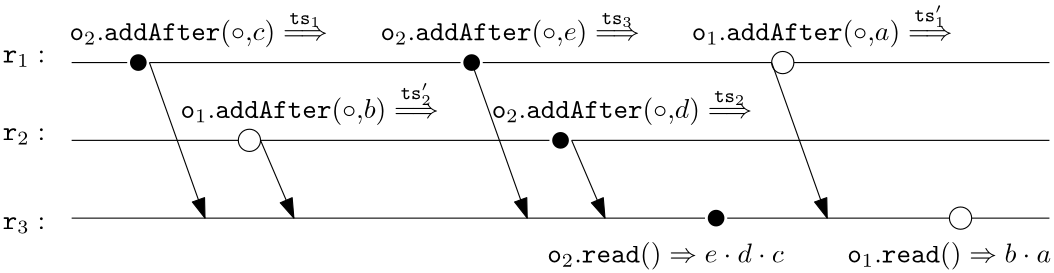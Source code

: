 <?xml version="1.0"?>
<!DOCTYPE ipe SYSTEM "ipe.dtd">
<ipe version="70107" creator="Ipe 7.1.7">
<info created="D:20151003110714" modified="D:20180710112216"/>
<preamble>\usepackage[version=0.96]{pgf}
\usepackage{tikz}
\usetikzlibrary{arrows,shapes,snakes,automata,backgrounds,petri}
\usepackage[latin1]{inputenc}
\usepackage{verbatim}</preamble>
<ipestyle name="basic">
<symbol name="arrow/arc(spx)">
<path stroke="sym-stroke" fill="sym-stroke" pen="sym-pen">
0 0 m
-1 0.333 l
-1 -0.333 l
h
</path>
</symbol>
<symbol name="arrow/farc(spx)">
<path stroke="sym-stroke" fill="white" pen="sym-pen">
0 0 m
-1 0.333 l
-1 -0.333 l
h
</path>
</symbol>
<symbol name="arrow/ptarc(spx)">
<path stroke="sym-stroke" fill="sym-stroke" pen="sym-pen">
0 0 m
-1 0.333 l
-0.8 0 l
-1 -0.333 l
h
</path>
</symbol>
<symbol name="arrow/fptarc(spx)">
<path stroke="sym-stroke" fill="white" pen="sym-pen">
0 0 m
-1 0.333 l
-0.8 0 l
-1 -0.333 l
h
</path>
</symbol>
<symbol name="mark/circle(sx)" transformations="translations">
<path fill="sym-stroke">
0.6 0 0 0.6 0 0 e
0.4 0 0 0.4 0 0 e
</path>
</symbol>
<symbol name="mark/disk(sx)" transformations="translations">
<path fill="sym-stroke">
0.6 0 0 0.6 0 0 e
</path>
</symbol>
<symbol name="mark/fdisk(sfx)" transformations="translations">
<group>
<path fill="sym-fill">
0.5 0 0 0.5 0 0 e
</path>
<path fill="sym-stroke" fillrule="eofill">
0.6 0 0 0.6 0 0 e
0.4 0 0 0.4 0 0 e
</path>
</group>
</symbol>
<symbol name="mark/box(sx)" transformations="translations">
<path fill="sym-stroke" fillrule="eofill">
-0.6 -0.6 m
0.6 -0.6 l
0.6 0.6 l
-0.6 0.6 l
h
-0.4 -0.4 m
0.4 -0.4 l
0.4 0.4 l
-0.4 0.4 l
h
</path>
</symbol>
<symbol name="mark/square(sx)" transformations="translations">
<path fill="sym-stroke">
-0.6 -0.6 m
0.6 -0.6 l
0.6 0.6 l
-0.6 0.6 l
h
</path>
</symbol>
<symbol name="mark/fsquare(sfx)" transformations="translations">
<group>
<path fill="sym-fill">
-0.5 -0.5 m
0.5 -0.5 l
0.5 0.5 l
-0.5 0.5 l
h
</path>
<path fill="sym-stroke" fillrule="eofill">
-0.6 -0.6 m
0.6 -0.6 l
0.6 0.6 l
-0.6 0.6 l
h
-0.4 -0.4 m
0.4 -0.4 l
0.4 0.4 l
-0.4 0.4 l
h
</path>
</group>
</symbol>
<symbol name="mark/cross(sx)" transformations="translations">
<group>
<path fill="sym-stroke">
-0.43 -0.57 m
0.57 0.43 l
0.43 0.57 l
-0.57 -0.43 l
h
</path>
<path fill="sym-stroke">
-0.43 0.57 m
0.57 -0.43 l
0.43 -0.57 l
-0.57 0.43 l
h
</path>
</group>
</symbol>
<symbol name="arrow/fnormal(spx)">
<path stroke="sym-stroke" fill="white" pen="sym-pen">
0 0 m
-1 0.333 l
-1 -0.333 l
h
</path>
</symbol>
<symbol name="arrow/pointed(spx)">
<path stroke="sym-stroke" fill="sym-stroke" pen="sym-pen">
0 0 m
-1 0.333 l
-0.8 0 l
-1 -0.333 l
h
</path>
</symbol>
<symbol name="arrow/fpointed(spx)">
<path stroke="sym-stroke" fill="white" pen="sym-pen">
0 0 m
-1 0.333 l
-0.8 0 l
-1 -0.333 l
h
</path>
</symbol>
<symbol name="arrow/linear(spx)">
<path stroke="sym-stroke" pen="sym-pen">
-1 0.333 m
0 0 l
-1 -0.333 l
</path>
</symbol>
<symbol name="arrow/fdouble(spx)">
<path stroke="sym-stroke" fill="white" pen="sym-pen">
0 0 m
-1 0.333 l
-1 -0.333 l
h
-1 0 m
-2 0.333 l
-2 -0.333 l
h
</path>
</symbol>
<symbol name="arrow/double(spx)">
<path stroke="sym-stroke" fill="sym-stroke" pen="sym-pen">
0 0 m
-1 0.333 l
-1 -0.333 l
h
-1 0 m
-2 0.333 l
-2 -0.333 l
h
</path>
</symbol>
<pen name="heavier" value="0.8"/>
<pen name="fat" value="1.2"/>
<pen name="ultrafat" value="2"/>
<symbolsize name="large" value="5"/>
<symbolsize name="small" value="2"/>
<symbolsize name="tiny" value="1.1"/>
<arrowsize name="large" value="10"/>
<arrowsize name="small" value="5"/>
<arrowsize name="tiny" value="3"/>
<color name="red" value="1 0 0"/>
<color name="green" value="0 1 0"/>
<color name="blue" value="0 0 1"/>
<color name="yellow" value="1 1 0"/>
<color name="orange" value="1 0.647 0"/>
<color name="gold" value="1 0.843 0"/>
<color name="purple" value="0.627 0.125 0.941"/>
<color name="gray" value="0.745"/>
<color name="brown" value="0.647 0.165 0.165"/>
<color name="navy" value="0 0 0.502"/>
<color name="pink" value="1 0.753 0.796"/>
<color name="seagreen" value="0.18 0.545 0.341"/>
<color name="turquoise" value="0.251 0.878 0.816"/>
<color name="violet" value="0.933 0.51 0.933"/>
<color name="darkblue" value="0 0 0.545"/>
<color name="darkcyan" value="0 0.545 0.545"/>
<color name="darkgray" value="0.663"/>
<color name="darkgreen" value="0 0.392 0"/>
<color name="darkmagenta" value="0.545 0 0.545"/>
<color name="darkorange" value="1 0.549 0"/>
<color name="darkred" value="0.545 0 0"/>
<color name="lightblue" value="0.678 0.847 0.902"/>
<color name="lightcyan" value="0.878 1 1"/>
<color name="lightgray" value="0.827"/>
<color name="lightgreen" value="0.565 0.933 0.565"/>
<color name="lightyellow" value="1 1 0.878"/>
<dashstyle name="dashed" value="[4] 0"/>
<dashstyle name="dotted" value="[1 3] 0"/>
<dashstyle name="dash dotted" value="[4 2 1 2] 0"/>
<dashstyle name="dash dot dotted" value="[4 2 1 2 1 2] 0"/>
<textsize name="large" value="\large"/>
<textsize name="small" value="\small"/>
<textsize name="tiny" value="\tiny"/>
<textsize name="Large" value="\Large"/>
<textsize name="LARGE" value="\LARGE"/>
<textsize name="huge" value="\huge"/>
<textsize name="Huge" value="\Huge"/>
<textsize name="footnote" value="\footnotesize"/>
<textstyle name="center" begin="\begin{center}" end="\end{center}"/>
<textstyle name="itemize" begin="\begin{itemize}" end="\end{itemize}"/>
<textstyle name="item" begin="\begin{itemize}\item{}" end="\end{itemize}"/>
<gridsize name="4 pts" value="4"/>
<gridsize name="8 pts (~3 mm)" value="8"/>
<gridsize name="16 pts (~6 mm)" value="16"/>
<gridsize name="32 pts (~12 mm)" value="32"/>
<gridsize name="10 pts (~3.5 mm)" value="10"/>
<gridsize name="20 pts (~7 mm)" value="20"/>
<gridsize name="14 pts (~5 mm)" value="14"/>
<gridsize name="28 pts (~10 mm)" value="28"/>
<gridsize name="56 pts (~20 mm)" value="56"/>
<anglesize name="90 deg" value="90"/>
<anglesize name="60 deg" value="60"/>
<anglesize name="45 deg" value="45"/>
<anglesize name="30 deg" value="30"/>
<anglesize name="22.5 deg" value="22.5"/>
<tiling name="falling" angle="-60" step="4" width="1"/>
<tiling name="rising" angle="30" step="4" width="1"/>
</ipestyle>
<page>
<layer name="alpha"/>
<view layers="alpha" active="alpha"/>
<text layer="alpha" matrix="1 0 0 1 -32.795 -196" transformations="translations" pos="64 436" stroke="black" type="label" width="15.234" height="4.294" depth="1.49" valign="baseline">$\ensuremath{\mathtt{r}}_1:$</text>
<use matrix="1 0 0 1 -152 -4" name="mark/disk(sx)" pos="232 244" size="large" stroke="black"/>
<path matrix="1 0 0 1 -36 -32" stroke="black">
92 272 m
112 272 l
</path>
<text matrix="1 0 0 1 -8.795 -188" transformations="translations" pos="64 436" stroke="black" type="label" width="96.258" height="10.616" depth="2.49" valign="baseline">$\ensuremath{\mathtt{o}}_2 .{\tt addAfter}(\circ$,$c)\stackrel{ \ensuremath{\mathtt{ts}}_1 }{\Longrightarrow}$  </text>
<text matrix="1 0 0 1 -32.795 -224" transformations="translations" pos="64 436" stroke="black" type="label" width="15.234" height="4.294" depth="1.49" valign="baseline">$\ensuremath{\mathtt{r}}_2:$</text>
<use matrix="1 0 0 1 0 -32" name="mark/disk(sx)" pos="232 244" size="large" stroke="black"/>
<path matrix="1 0 0 1 -196 -28" stroke="black">
4 0 0 4 316 240 e
</path>
<text matrix="1 0 0 1 31.205 -216" transformations="translations" pos="64 436" stroke="black" type="label" width="96.222" height="13.525" depth="2.49" valign="baseline">$\ensuremath{\mathtt{o}}_1 .{\tt addAfter}(\circ$,$b)\stackrel{ \ensuremath{\mathtt{ts}}&apos;_2 }{\Longrightarrow}$  </text>
<path matrix="1 0 0 1 0 4" stroke="black">
56 208 m
116 208 l
</path>
<path matrix="1 0 0 1 0 4" stroke="black">
124 208 m
228 208 l
</path>
<path matrix="1 0 0 1 0 4" stroke="black">
236 208 m
408 208 l
</path>
<text matrix="1 0 0 1 -32.795 -256" transformations="translations" pos="64 436" stroke="black" type="label" width="15.234" height="4.294" depth="1.49" valign="baseline">$\ensuremath{\mathtt{r}}_3:$</text>
<use matrix="1 0 0 1 56 -60" name="mark/disk(sx)" pos="232 244" size="large" stroke="black"/>
<path matrix="1 0 0 1 60 -56" stroke="black">
4 0 0 4 316 240 e
</path>
<path matrix="1 0 0 1 40 8" stroke="black">
252 176 m
332 176 l
</path>
<path matrix="1 0 0 1 40 8" stroke="black">
340 176 m
368 176 l
</path>
<text matrix="1 0 0 1 163.205 -268" transformations="translations" pos="64 436" stroke="black" type="label" width="85.161" height="7.473" depth="2.49" valign="baseline">$\ensuremath{\mathtt{o}}_2.{\tt read}()\Rightarrow e \cdot d \cdot c$</text>
<path matrix="1 0 0 1 0 8" stroke="black">
56 176 m
284 176 l
</path>
<text matrix="1 0 0 1 271.205 -268" transformations="translations" pos="64 436" stroke="black" type="label" width="73.371" height="7.473" depth="2.49" valign="baseline">$\ensuremath{\mathtt{o}}_1.{\tt read}()\Rightarrow b \cdot a$</text>
<path stroke="black" arrow="normal/normal">
84 240 m
104 184 l
</path>
<path stroke="black" arrow="normal/normal">
124 212 m
136 184 l
</path>
<path matrix="1 0 0 1 112 0" stroke="black" arrow="normal/normal">
124 212 m
136 184 l
</path>
<path matrix="1 0 0 1 116 0" stroke="black" arrow="normal/normal">
84 240 m
104 184 l
</path>
<use matrix="1 0 0 1 -32 -4" name="mark/disk(sx)" pos="232 244" size="large" stroke="black"/>
<text matrix="1 0 0 1 103.205 -188" transformations="translations" pos="64 436" stroke="black" type="label" width="96.585" height="10.616" depth="2.49" valign="baseline">$\ensuremath{\mathtt{o}}_2 .{\tt addAfter}(\circ$,$e)\stackrel{ \ensuremath{\mathtt{ts}}_3 }{\Longrightarrow}$  </text>
<path matrix="1 0 0 1 224 0" stroke="black" arrow="normal/normal">
84 240 m
104 184 l
</path>
<text matrix="1 0 0 1 215.205 -188" transformations="translations" pos="64 436" stroke="black" type="label" width="97.213" height="13.525" depth="2.49" valign="baseline">$\ensuremath{\mathtt{o}}_1 .{\tt addAfter}(\circ$,$a)\stackrel{ \ensuremath{\mathtt{ts}}&apos;_1 }{\Longrightarrow}$  </text>
<path matrix="1 0 0 1 -4 0" stroke="black">
4 0 0 4 316 240 e
</path>
<text matrix="1 0 0 1 143.205 -216" transformations="translations" pos="64 436" stroke="black" type="label" width="93.811" height="10.616" depth="2.49" valign="baseline">$\ensuremath{\mathtt{o}}_2 .{\tt addAfter}(\circ$,$d)\stackrel{ \ensuremath{\mathtt{ts}}_2 }{\Longrightarrow}$</text>
<path stroke="black">
84 240 m
196 240 l
</path>
<path stroke="black">
204 240 m
308 240 l
</path>
<path stroke="black">
316 240 m
408 240 l
</path>
</page>
</ipe>
